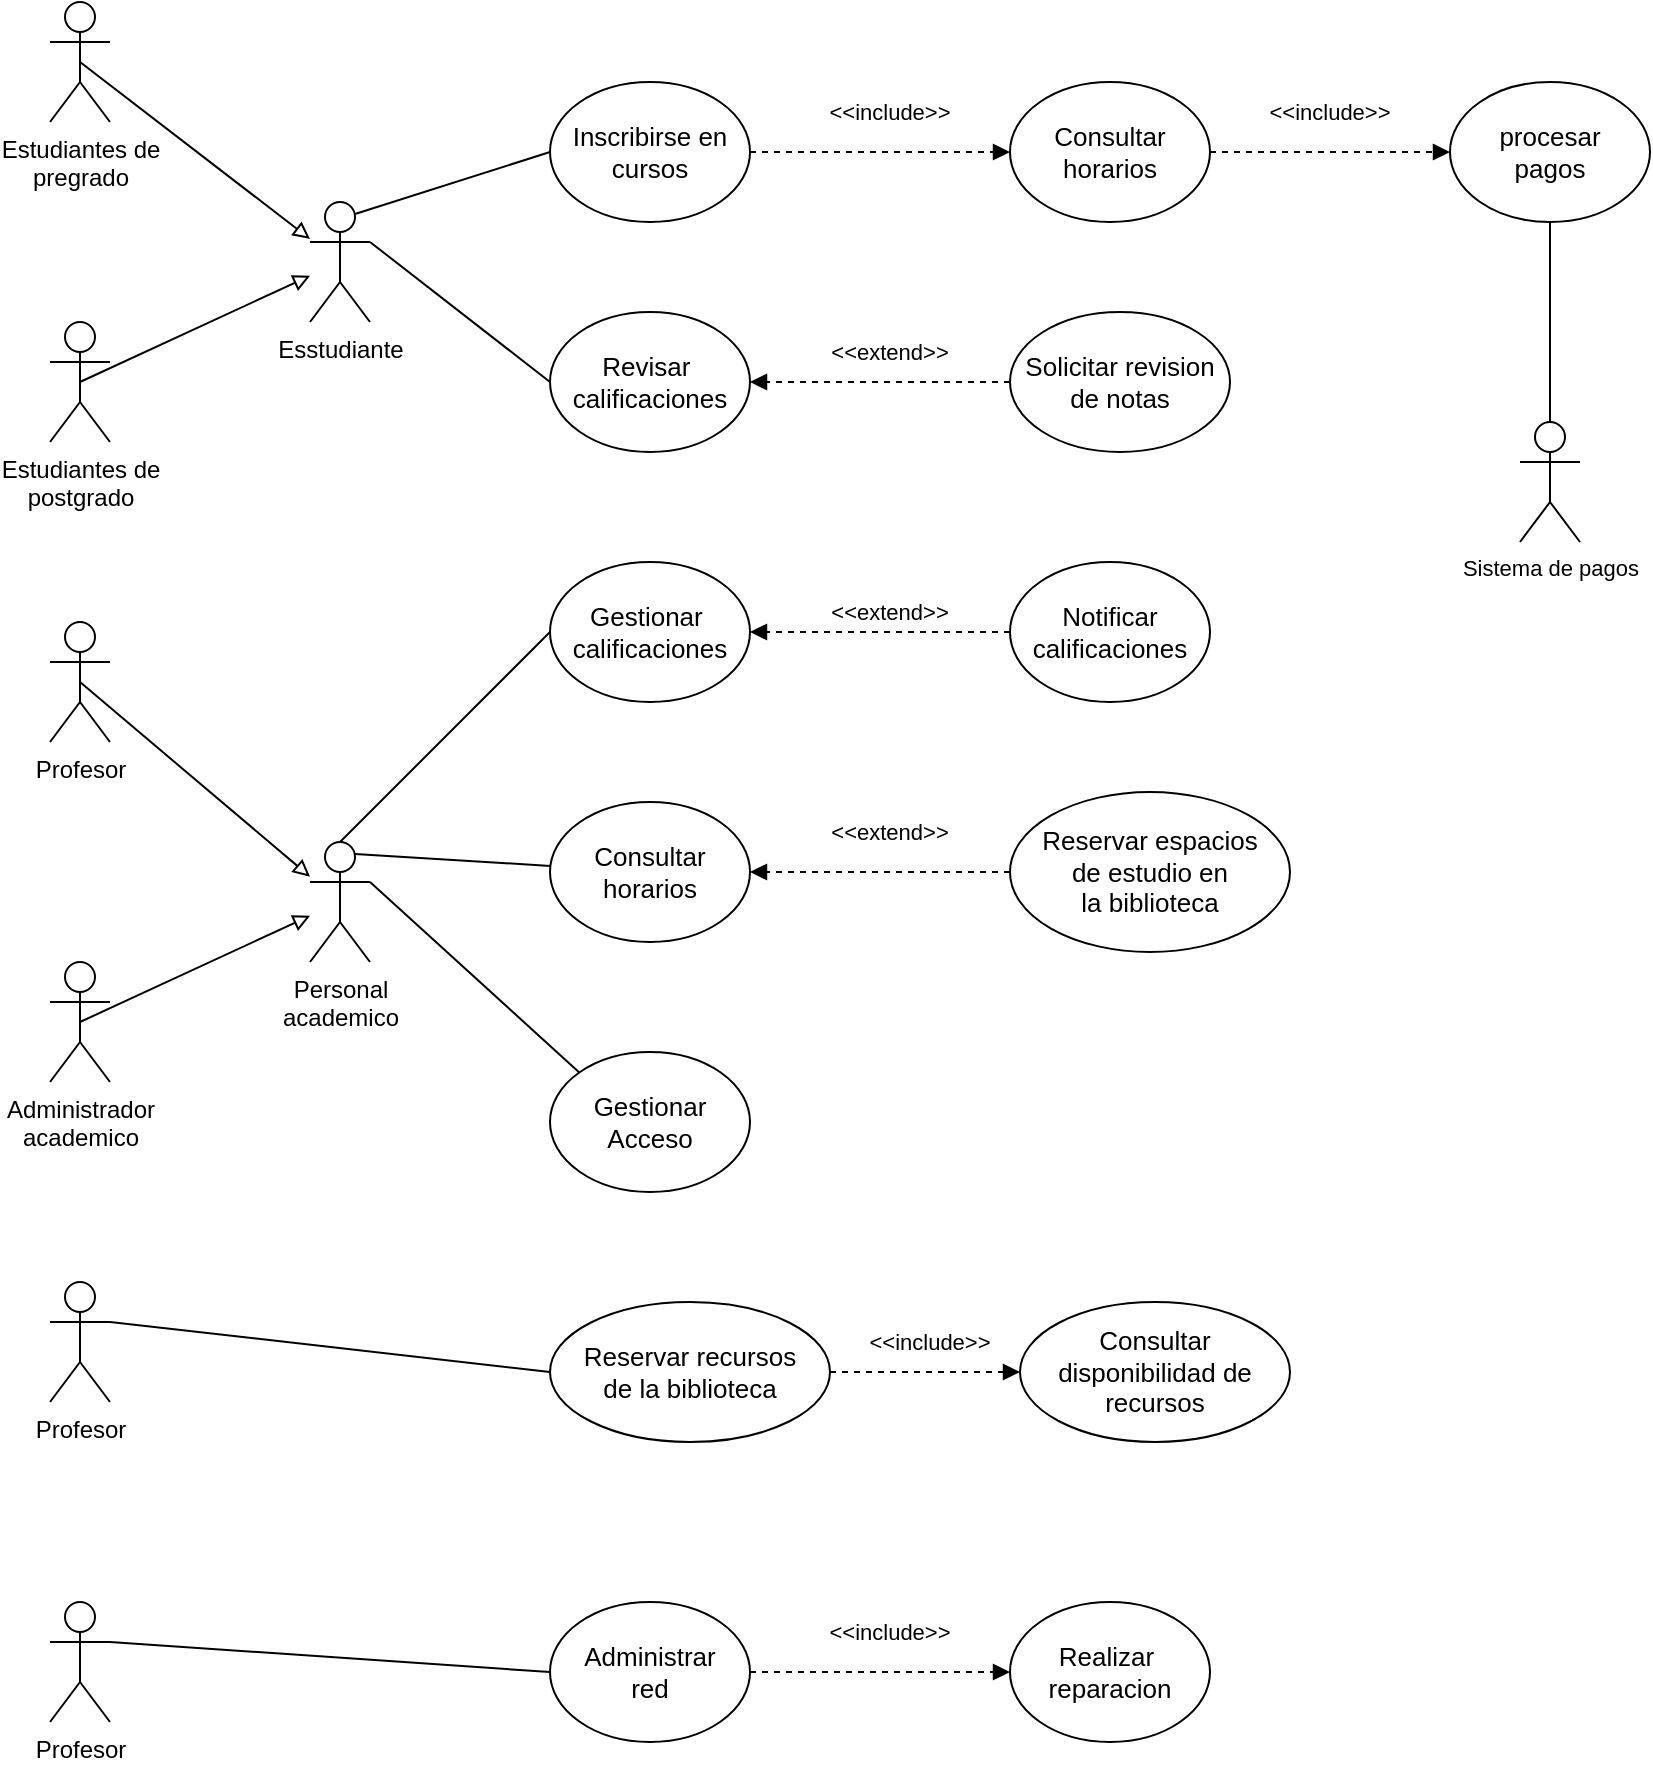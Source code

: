 <mxfile version="24.3.1" type="device" pages="4">
  <diagram name="Página-1" id="QrLzucSEayrVr3oGLvwX">
    <mxGraphModel dx="794" dy="454" grid="1" gridSize="10" guides="1" tooltips="1" connect="1" arrows="1" fold="1" page="1" pageScale="1" pageWidth="1920" pageHeight="1200" math="0" shadow="0">
      <root>
        <mxCell id="0" />
        <mxCell id="1" parent="0" />
        <mxCell id="v9rKTqqRx91zz462ox4N-6" value="" style="rounded=0;orthogonalLoop=1;jettySize=auto;html=1;endArrow=block;endFill=0;exitX=0.5;exitY=0.5;exitDx=0;exitDy=0;exitPerimeter=0;" parent="1" source="v9rKTqqRx91zz462ox4N-1" target="v9rKTqqRx91zz462ox4N-5" edge="1">
          <mxGeometry relative="1" as="geometry" />
        </mxCell>
        <mxCell id="v9rKTqqRx91zz462ox4N-1" value="Estudiantes de&lt;br&gt;pregrado" style="shape=umlActor;verticalLabelPosition=bottom;verticalAlign=top;html=1;outlineConnect=0;" parent="1" vertex="1">
          <mxGeometry x="90" y="40" width="30" height="60" as="geometry" />
        </mxCell>
        <mxCell id="v9rKTqqRx91zz462ox4N-27" style="edgeStyle=none;rounded=0;orthogonalLoop=1;jettySize=auto;html=1;exitX=0.75;exitY=0.1;exitDx=0;exitDy=0;exitPerimeter=0;entryX=0;entryY=0.5;entryDx=0;entryDy=0;strokeColor=default;align=center;verticalAlign=middle;fontFamily=Helvetica;fontSize=11;fontColor=default;labelBackgroundColor=default;endArrow=none;endFill=0;" parent="1" source="v9rKTqqRx91zz462ox4N-5" target="v9rKTqqRx91zz462ox4N-20" edge="1">
          <mxGeometry relative="1" as="geometry" />
        </mxCell>
        <mxCell id="v9rKTqqRx91zz462ox4N-28" style="edgeStyle=none;rounded=0;orthogonalLoop=1;jettySize=auto;html=1;exitX=1;exitY=0.333;exitDx=0;exitDy=0;exitPerimeter=0;entryX=0;entryY=0.5;entryDx=0;entryDy=0;strokeColor=default;align=center;verticalAlign=middle;fontFamily=Helvetica;fontSize=11;fontColor=default;labelBackgroundColor=default;endArrow=none;endFill=0;" parent="1" source="v9rKTqqRx91zz462ox4N-5" target="v9rKTqqRx91zz462ox4N-23" edge="1">
          <mxGeometry relative="1" as="geometry" />
        </mxCell>
        <mxCell id="v9rKTqqRx91zz462ox4N-5" value="Esstudiante" style="shape=umlActor;verticalLabelPosition=bottom;verticalAlign=top;html=1;outlineConnect=0;" parent="1" vertex="1">
          <mxGeometry x="220" y="140" width="30" height="60" as="geometry" />
        </mxCell>
        <mxCell id="v9rKTqqRx91zz462ox4N-10" style="edgeStyle=none;rounded=0;orthogonalLoop=1;jettySize=auto;html=1;strokeColor=default;align=center;verticalAlign=middle;fontFamily=Helvetica;fontSize=11;fontColor=default;labelBackgroundColor=default;endArrow=block;endFill=0;exitX=0.5;exitY=0.5;exitDx=0;exitDy=0;exitPerimeter=0;" parent="1" source="v9rKTqqRx91zz462ox4N-8" target="v9rKTqqRx91zz462ox4N-5" edge="1">
          <mxGeometry relative="1" as="geometry" />
        </mxCell>
        <mxCell id="v9rKTqqRx91zz462ox4N-8" value="Estudiantes de&lt;br&gt;postgrado" style="shape=umlActor;verticalLabelPosition=bottom;verticalAlign=top;html=1;outlineConnect=0;" parent="1" vertex="1">
          <mxGeometry x="90" y="200" width="30" height="60" as="geometry" />
        </mxCell>
        <mxCell id="v9rKTqqRx91zz462ox4N-15" style="edgeStyle=none;rounded=0;orthogonalLoop=1;jettySize=auto;html=1;exitX=0.5;exitY=0.5;exitDx=0;exitDy=0;exitPerimeter=0;strokeColor=default;align=center;verticalAlign=middle;fontFamily=Helvetica;fontSize=11;fontColor=default;labelBackgroundColor=default;endArrow=block;endFill=0;" parent="1" source="v9rKTqqRx91zz462ox4N-12" target="v9rKTqqRx91zz462ox4N-14" edge="1">
          <mxGeometry relative="1" as="geometry" />
        </mxCell>
        <mxCell id="v9rKTqqRx91zz462ox4N-12" value="Profesor" style="shape=umlActor;verticalLabelPosition=bottom;verticalAlign=top;html=1;outlineConnect=0;" parent="1" vertex="1">
          <mxGeometry x="90" y="350" width="30" height="60" as="geometry" />
        </mxCell>
        <mxCell id="v9rKTqqRx91zz462ox4N-16" style="edgeStyle=none;rounded=0;orthogonalLoop=1;jettySize=auto;html=1;exitX=0.5;exitY=0.5;exitDx=0;exitDy=0;exitPerimeter=0;strokeColor=default;align=center;verticalAlign=middle;fontFamily=Helvetica;fontSize=11;fontColor=default;labelBackgroundColor=default;endArrow=block;endFill=0;" parent="1" source="v9rKTqqRx91zz462ox4N-13" target="v9rKTqqRx91zz462ox4N-14" edge="1">
          <mxGeometry relative="1" as="geometry" />
        </mxCell>
        <mxCell id="v9rKTqqRx91zz462ox4N-13" value="Administrador&lt;div&gt;academico&lt;/div&gt;" style="shape=umlActor;verticalLabelPosition=bottom;verticalAlign=top;html=1;outlineConnect=0;" parent="1" vertex="1">
          <mxGeometry x="90" y="520" width="30" height="60" as="geometry" />
        </mxCell>
        <mxCell id="3ikKp4cBxxbYY34oaQvM-1" style="rounded=0;orthogonalLoop=1;jettySize=auto;html=1;exitX=0.5;exitY=0;exitDx=0;exitDy=0;exitPerimeter=0;entryX=0;entryY=0.5;entryDx=0;entryDy=0;endArrow=none;endFill=0;" edge="1" parent="1" source="v9rKTqqRx91zz462ox4N-14" target="v9rKTqqRx91zz462ox4N-24">
          <mxGeometry relative="1" as="geometry" />
        </mxCell>
        <mxCell id="3ikKp4cBxxbYY34oaQvM-3" style="edgeStyle=none;rounded=0;orthogonalLoop=1;jettySize=auto;html=1;exitX=0.75;exitY=0.1;exitDx=0;exitDy=0;exitPerimeter=0;strokeColor=default;align=center;verticalAlign=middle;fontFamily=Helvetica;fontSize=11;fontColor=default;labelBackgroundColor=default;endArrow=none;endFill=0;" edge="1" parent="1" source="v9rKTqqRx91zz462ox4N-14" target="v9rKTqqRx91zz462ox4N-21">
          <mxGeometry relative="1" as="geometry" />
        </mxCell>
        <mxCell id="3ikKp4cBxxbYY34oaQvM-4" style="edgeStyle=none;rounded=0;orthogonalLoop=1;jettySize=auto;html=1;exitX=1;exitY=0.333;exitDx=0;exitDy=0;exitPerimeter=0;entryX=0;entryY=0;entryDx=0;entryDy=0;strokeColor=default;align=center;verticalAlign=middle;fontFamily=Helvetica;fontSize=11;fontColor=default;labelBackgroundColor=default;endArrow=none;endFill=0;" edge="1" parent="1" source="v9rKTqqRx91zz462ox4N-14" target="v9rKTqqRx91zz462ox4N-22">
          <mxGeometry relative="1" as="geometry" />
        </mxCell>
        <mxCell id="v9rKTqqRx91zz462ox4N-14" value="Personal&lt;div&gt;academico&lt;/div&gt;" style="shape=umlActor;verticalLabelPosition=bottom;verticalAlign=top;html=1;outlineConnect=0;" parent="1" vertex="1">
          <mxGeometry x="220" y="460" width="30" height="60" as="geometry" />
        </mxCell>
        <mxCell id="3ikKp4cBxxbYY34oaQvM-5" style="edgeStyle=none;rounded=0;orthogonalLoop=1;jettySize=auto;html=1;exitX=1;exitY=0.333;exitDx=0;exitDy=0;exitPerimeter=0;entryX=0;entryY=0.5;entryDx=0;entryDy=0;strokeColor=default;align=center;verticalAlign=middle;fontFamily=Helvetica;fontSize=11;fontColor=default;labelBackgroundColor=default;endArrow=none;endFill=0;" edge="1" parent="1" source="v9rKTqqRx91zz462ox4N-18" target="v9rKTqqRx91zz462ox4N-25">
          <mxGeometry relative="1" as="geometry" />
        </mxCell>
        <mxCell id="v9rKTqqRx91zz462ox4N-18" value="Profesor" style="shape=umlActor;verticalLabelPosition=bottom;verticalAlign=top;html=1;outlineConnect=0;" parent="1" vertex="1">
          <mxGeometry x="90" y="680" width="30" height="60" as="geometry" />
        </mxCell>
        <mxCell id="3ikKp4cBxxbYY34oaQvM-6" style="edgeStyle=none;rounded=0;orthogonalLoop=1;jettySize=auto;html=1;exitX=1;exitY=0.333;exitDx=0;exitDy=0;exitPerimeter=0;entryX=0;entryY=0.5;entryDx=0;entryDy=0;strokeColor=default;align=center;verticalAlign=middle;fontFamily=Helvetica;fontSize=11;fontColor=default;labelBackgroundColor=default;endArrow=none;endFill=0;" edge="1" parent="1" source="v9rKTqqRx91zz462ox4N-19" target="v9rKTqqRx91zz462ox4N-26">
          <mxGeometry relative="1" as="geometry" />
        </mxCell>
        <mxCell id="v9rKTqqRx91zz462ox4N-19" value="Profesor" style="shape=umlActor;verticalLabelPosition=bottom;verticalAlign=top;html=1;outlineConnect=0;" parent="1" vertex="1">
          <mxGeometry x="90" y="840" width="30" height="60" as="geometry" />
        </mxCell>
        <mxCell id="3ikKp4cBxxbYY34oaQvM-12" style="edgeStyle=none;rounded=0;orthogonalLoop=1;jettySize=auto;html=1;exitX=1;exitY=0.5;exitDx=0;exitDy=0;strokeColor=default;align=center;verticalAlign=middle;fontFamily=Helvetica;fontSize=11;fontColor=default;labelBackgroundColor=default;endArrow=block;endFill=1;dashed=1;" edge="1" parent="1" source="v9rKTqqRx91zz462ox4N-20" target="3ikKp4cBxxbYY34oaQvM-8">
          <mxGeometry relative="1" as="geometry" />
        </mxCell>
        <mxCell id="v9rKTqqRx91zz462ox4N-20" value="&lt;font style=&quot;font-size: 13px;&quot;&gt;Inscribirse en&lt;/font&gt;&lt;div style=&quot;font-size: 13px;&quot;&gt;&lt;font style=&quot;font-size: 13px;&quot;&gt;cursos&lt;/font&gt;&lt;/div&gt;" style="ellipse;whiteSpace=wrap;html=1;fontFamily=Helvetica;fontSize=11;fontColor=default;labelBackgroundColor=default;" parent="1" vertex="1">
          <mxGeometry x="340" y="80" width="100" height="70" as="geometry" />
        </mxCell>
        <mxCell id="v9rKTqqRx91zz462ox4N-21" value="&lt;span style=&quot;font-size: 13px;&quot;&gt;Consultar&lt;/span&gt;&lt;div&gt;&lt;span style=&quot;font-size: 13px;&quot;&gt;horarios&lt;/span&gt;&lt;/div&gt;" style="ellipse;whiteSpace=wrap;html=1;fontFamily=Helvetica;fontSize=11;fontColor=default;labelBackgroundColor=default;" parent="1" vertex="1">
          <mxGeometry x="340" y="440" width="100" height="70" as="geometry" />
        </mxCell>
        <mxCell id="v9rKTqqRx91zz462ox4N-22" value="&lt;span style=&quot;font-size: 13px;&quot;&gt;Gestionar&lt;/span&gt;&lt;div&gt;&lt;span style=&quot;font-size: 13px;&quot;&gt;Acceso&lt;/span&gt;&lt;/div&gt;" style="ellipse;whiteSpace=wrap;html=1;fontFamily=Helvetica;fontSize=11;fontColor=default;labelBackgroundColor=default;" parent="1" vertex="1">
          <mxGeometry x="340" y="565" width="100" height="70" as="geometry" />
        </mxCell>
        <mxCell id="v9rKTqqRx91zz462ox4N-23" value="&lt;span style=&quot;font-size: 13px;&quot;&gt;Revisar&amp;nbsp;&lt;/span&gt;&lt;div&gt;&lt;span style=&quot;font-size: 13px;&quot;&gt;calificaciones&lt;/span&gt;&lt;/div&gt;" style="ellipse;whiteSpace=wrap;html=1;fontFamily=Helvetica;fontSize=11;fontColor=default;labelBackgroundColor=default;" parent="1" vertex="1">
          <mxGeometry x="340" y="195" width="100" height="70" as="geometry" />
        </mxCell>
        <mxCell id="v9rKTqqRx91zz462ox4N-24" value="&lt;span style=&quot;font-size: 13px;&quot;&gt;Gestionar&amp;nbsp;&lt;/span&gt;&lt;div&gt;&lt;span style=&quot;font-size: 13px;&quot;&gt;calificaciones&lt;/span&gt;&lt;/div&gt;" style="ellipse;whiteSpace=wrap;html=1;fontFamily=Helvetica;fontSize=11;fontColor=default;labelBackgroundColor=default;" parent="1" vertex="1">
          <mxGeometry x="340" y="320" width="100" height="70" as="geometry" />
        </mxCell>
        <mxCell id="3ikKp4cBxxbYY34oaQvM-18" style="edgeStyle=none;rounded=0;orthogonalLoop=1;jettySize=auto;html=1;exitX=1;exitY=0.5;exitDx=0;exitDy=0;dashed=1;strokeColor=default;align=center;verticalAlign=middle;fontFamily=Helvetica;fontSize=11;fontColor=default;labelBackgroundColor=default;endArrow=block;endFill=1;" edge="1" parent="1" source="v9rKTqqRx91zz462ox4N-25" target="3ikKp4cBxxbYY34oaQvM-17">
          <mxGeometry relative="1" as="geometry" />
        </mxCell>
        <mxCell id="v9rKTqqRx91zz462ox4N-25" value="&lt;span style=&quot;font-size: 13px;&quot;&gt;Reservar recursos&lt;/span&gt;&lt;div&gt;&lt;span style=&quot;font-size: 13px;&quot;&gt;de la biblioteca&lt;/span&gt;&lt;/div&gt;" style="ellipse;whiteSpace=wrap;html=1;fontFamily=Helvetica;fontSize=11;fontColor=default;labelBackgroundColor=default;" parent="1" vertex="1">
          <mxGeometry x="340" y="690" width="140" height="70" as="geometry" />
        </mxCell>
        <mxCell id="3ikKp4cBxxbYY34oaQvM-19" style="edgeStyle=none;rounded=0;orthogonalLoop=1;jettySize=auto;html=1;exitX=1;exitY=0.5;exitDx=0;exitDy=0;entryX=0;entryY=0.5;entryDx=0;entryDy=0;dashed=1;strokeColor=default;align=center;verticalAlign=middle;fontFamily=Helvetica;fontSize=11;fontColor=default;labelBackgroundColor=default;endArrow=block;endFill=1;" edge="1" parent="1" source="v9rKTqqRx91zz462ox4N-26" target="3ikKp4cBxxbYY34oaQvM-16">
          <mxGeometry relative="1" as="geometry" />
        </mxCell>
        <mxCell id="v9rKTqqRx91zz462ox4N-26" value="&lt;span style=&quot;font-size: 13px;&quot;&gt;Administrar&lt;/span&gt;&lt;div&gt;&lt;span style=&quot;font-size: 13px;&quot;&gt;red&lt;/span&gt;&lt;/div&gt;" style="ellipse;whiteSpace=wrap;html=1;fontFamily=Helvetica;fontSize=11;fontColor=default;labelBackgroundColor=default;" parent="1" vertex="1">
          <mxGeometry x="340" y="840" width="100" height="70" as="geometry" />
        </mxCell>
        <mxCell id="3ikKp4cBxxbYY34oaQvM-27" style="edgeStyle=none;rounded=0;orthogonalLoop=1;jettySize=auto;html=1;exitX=0;exitY=0.5;exitDx=0;exitDy=0;entryX=1;entryY=0.5;entryDx=0;entryDy=0;dashed=1;strokeColor=default;align=center;verticalAlign=middle;fontFamily=Helvetica;fontSize=11;fontColor=default;labelBackgroundColor=default;endArrow=block;endFill=1;" edge="1" parent="1" source="3ikKp4cBxxbYY34oaQvM-7" target="v9rKTqqRx91zz462ox4N-21">
          <mxGeometry relative="1" as="geometry" />
        </mxCell>
        <mxCell id="3ikKp4cBxxbYY34oaQvM-7" value="&lt;span style=&quot;font-size: 13px;&quot;&gt;Reservar espacios&lt;/span&gt;&lt;div&gt;&lt;span style=&quot;font-size: 13px;&quot;&gt;de estudio en&lt;/span&gt;&lt;/div&gt;&lt;div&gt;&lt;span style=&quot;font-size: 13px;&quot;&gt;la biblioteca&lt;/span&gt;&lt;/div&gt;" style="ellipse;whiteSpace=wrap;html=1;fontFamily=Helvetica;fontSize=11;fontColor=default;labelBackgroundColor=default;" vertex="1" parent="1">
          <mxGeometry x="570" y="435" width="140" height="80" as="geometry" />
        </mxCell>
        <mxCell id="3ikKp4cBxxbYY34oaQvM-21" value="" style="edgeStyle=none;rounded=0;orthogonalLoop=1;jettySize=auto;html=1;dashed=1;strokeColor=default;align=center;verticalAlign=middle;fontFamily=Helvetica;fontSize=11;fontColor=default;labelBackgroundColor=default;endArrow=block;endFill=1;" edge="1" parent="1" source="3ikKp4cBxxbYY34oaQvM-8" target="3ikKp4cBxxbYY34oaQvM-20">
          <mxGeometry relative="1" as="geometry" />
        </mxCell>
        <mxCell id="3ikKp4cBxxbYY34oaQvM-8" value="&lt;span style=&quot;font-size: 13px;&quot;&gt;Consultar&lt;/span&gt;&lt;div&gt;&lt;span style=&quot;font-size: 13px;&quot;&gt;horarios&lt;/span&gt;&lt;/div&gt;" style="ellipse;whiteSpace=wrap;html=1;fontFamily=Helvetica;fontSize=11;fontColor=default;labelBackgroundColor=default;" vertex="1" parent="1">
          <mxGeometry x="570" y="80" width="100" height="70" as="geometry" />
        </mxCell>
        <mxCell id="3ikKp4cBxxbYY34oaQvM-28" style="edgeStyle=none;rounded=0;orthogonalLoop=1;jettySize=auto;html=1;exitX=0;exitY=0.5;exitDx=0;exitDy=0;entryX=1;entryY=0.5;entryDx=0;entryDy=0;dashed=1;strokeColor=default;align=center;verticalAlign=middle;fontFamily=Helvetica;fontSize=11;fontColor=default;labelBackgroundColor=default;endArrow=block;endFill=1;" edge="1" parent="1" source="3ikKp4cBxxbYY34oaQvM-9" target="v9rKTqqRx91zz462ox4N-23">
          <mxGeometry relative="1" as="geometry" />
        </mxCell>
        <mxCell id="3ikKp4cBxxbYY34oaQvM-9" value="&lt;span style=&quot;font-size: 13px;&quot;&gt;Solicitar revision&lt;/span&gt;&lt;div&gt;&lt;span style=&quot;font-size: 13px;&quot;&gt;de notas&lt;/span&gt;&lt;/div&gt;" style="ellipse;whiteSpace=wrap;html=1;fontFamily=Helvetica;fontSize=11;fontColor=default;labelBackgroundColor=default;" vertex="1" parent="1">
          <mxGeometry x="570" y="195" width="110" height="70" as="geometry" />
        </mxCell>
        <mxCell id="3ikKp4cBxxbYY34oaQvM-26" style="edgeStyle=none;rounded=0;orthogonalLoop=1;jettySize=auto;html=1;exitX=0;exitY=0.5;exitDx=0;exitDy=0;entryX=1;entryY=0.5;entryDx=0;entryDy=0;dashed=1;strokeColor=default;align=center;verticalAlign=middle;fontFamily=Helvetica;fontSize=11;fontColor=default;labelBackgroundColor=default;endArrow=block;endFill=1;" edge="1" parent="1" source="3ikKp4cBxxbYY34oaQvM-10" target="v9rKTqqRx91zz462ox4N-24">
          <mxGeometry relative="1" as="geometry" />
        </mxCell>
        <mxCell id="3ikKp4cBxxbYY34oaQvM-10" value="&lt;span style=&quot;font-size: 13px;&quot;&gt;Notificar&lt;/span&gt;&lt;div&gt;&lt;span style=&quot;font-size: 13px;&quot;&gt;calificaciones&lt;/span&gt;&lt;/div&gt;" style="ellipse;whiteSpace=wrap;html=1;fontFamily=Helvetica;fontSize=11;fontColor=default;labelBackgroundColor=default;" vertex="1" parent="1">
          <mxGeometry x="570" y="320" width="100" height="70" as="geometry" />
        </mxCell>
        <mxCell id="3ikKp4cBxxbYY34oaQvM-16" value="&lt;span style=&quot;font-size: 13px;&quot;&gt;Realizar&amp;nbsp;&lt;/span&gt;&lt;div&gt;&lt;span style=&quot;font-size: 13px;&quot;&gt;reparacion&lt;/span&gt;&lt;/div&gt;" style="ellipse;whiteSpace=wrap;html=1;fontFamily=Helvetica;fontSize=11;fontColor=default;labelBackgroundColor=default;" vertex="1" parent="1">
          <mxGeometry x="570" y="840" width="100" height="70" as="geometry" />
        </mxCell>
        <mxCell id="3ikKp4cBxxbYY34oaQvM-17" value="&lt;span style=&quot;font-size: 13px;&quot;&gt;Consultar&lt;/span&gt;&lt;div&gt;&lt;span style=&quot;font-size: 13px;&quot;&gt;disponibilidad de&lt;/span&gt;&lt;/div&gt;&lt;div&gt;&lt;span style=&quot;font-size: 13px;&quot;&gt;recursos&lt;/span&gt;&lt;/div&gt;" style="ellipse;whiteSpace=wrap;html=1;fontFamily=Helvetica;fontSize=11;fontColor=default;labelBackgroundColor=default;" vertex="1" parent="1">
          <mxGeometry x="575" y="690" width="135" height="70" as="geometry" />
        </mxCell>
        <mxCell id="3ikKp4cBxxbYY34oaQvM-20" value="&lt;span style=&quot;font-size: 13px;&quot;&gt;procesar&lt;/span&gt;&lt;div&gt;&lt;span style=&quot;font-size: 13px;&quot;&gt;pagos&lt;/span&gt;&lt;/div&gt;" style="ellipse;whiteSpace=wrap;html=1;fontFamily=Helvetica;fontSize=11;fontColor=default;labelBackgroundColor=default;" vertex="1" parent="1">
          <mxGeometry x="790" y="80" width="100" height="70" as="geometry" />
        </mxCell>
        <mxCell id="3ikKp4cBxxbYY34oaQvM-22" value="Sistema de pagos" style="shape=umlActor;verticalLabelPosition=bottom;verticalAlign=top;html=1;outlineConnect=0;fontFamily=Helvetica;fontSize=11;fontColor=default;labelBackgroundColor=default;" vertex="1" parent="1">
          <mxGeometry x="825" y="250" width="30" height="60" as="geometry" />
        </mxCell>
        <mxCell id="3ikKp4cBxxbYY34oaQvM-23" style="edgeStyle=none;rounded=0;orthogonalLoop=1;jettySize=auto;html=1;exitX=0.5;exitY=1;exitDx=0;exitDy=0;entryX=0.5;entryY=0;entryDx=0;entryDy=0;entryPerimeter=0;strokeColor=default;align=center;verticalAlign=middle;fontFamily=Helvetica;fontSize=11;fontColor=default;labelBackgroundColor=default;endArrow=none;endFill=0;" edge="1" parent="1" source="3ikKp4cBxxbYY34oaQvM-20" target="3ikKp4cBxxbYY34oaQvM-22">
          <mxGeometry relative="1" as="geometry" />
        </mxCell>
        <mxCell id="3ikKp4cBxxbYY34oaQvM-29" value="&amp;lt;&amp;lt;include&amp;gt;&amp;gt;" style="text;html=1;align=center;verticalAlign=middle;whiteSpace=wrap;rounded=0;fontFamily=Helvetica;fontSize=11;fontColor=default;labelBackgroundColor=default;" vertex="1" parent="1">
          <mxGeometry x="480" y="80" width="60" height="30" as="geometry" />
        </mxCell>
        <mxCell id="3ikKp4cBxxbYY34oaQvM-30" value="&amp;lt;&amp;lt;include&amp;gt;&amp;gt;" style="text;html=1;align=center;verticalAlign=middle;whiteSpace=wrap;rounded=0;fontFamily=Helvetica;fontSize=11;fontColor=default;labelBackgroundColor=default;" vertex="1" parent="1">
          <mxGeometry x="700" y="80" width="60" height="30" as="geometry" />
        </mxCell>
        <mxCell id="3ikKp4cBxxbYY34oaQvM-31" value="&amp;lt;&amp;lt;include&amp;gt;&amp;gt;" style="text;html=1;align=center;verticalAlign=middle;whiteSpace=wrap;rounded=0;fontFamily=Helvetica;fontSize=11;fontColor=default;labelBackgroundColor=default;" vertex="1" parent="1">
          <mxGeometry x="500" y="695" width="60" height="30" as="geometry" />
        </mxCell>
        <mxCell id="3ikKp4cBxxbYY34oaQvM-32" value="&amp;lt;&amp;lt;include&amp;gt;&amp;gt;" style="text;html=1;align=center;verticalAlign=middle;whiteSpace=wrap;rounded=0;fontFamily=Helvetica;fontSize=11;fontColor=default;labelBackgroundColor=default;" vertex="1" parent="1">
          <mxGeometry x="480" y="840" width="60" height="30" as="geometry" />
        </mxCell>
        <mxCell id="3ikKp4cBxxbYY34oaQvM-33" value="&amp;lt;&amp;lt;extend&amp;gt;&amp;gt;" style="text;html=1;align=center;verticalAlign=middle;whiteSpace=wrap;rounded=0;fontFamily=Helvetica;fontSize=11;fontColor=default;labelBackgroundColor=default;" vertex="1" parent="1">
          <mxGeometry x="480" y="200" width="60" height="30" as="geometry" />
        </mxCell>
        <mxCell id="3ikKp4cBxxbYY34oaQvM-36" value="&amp;lt;&amp;lt;extend&amp;gt;&amp;gt;" style="text;html=1;align=center;verticalAlign=middle;whiteSpace=wrap;rounded=0;fontFamily=Helvetica;fontSize=11;fontColor=default;labelBackgroundColor=default;" vertex="1" parent="1">
          <mxGeometry x="480" y="330" width="60" height="30" as="geometry" />
        </mxCell>
        <mxCell id="3ikKp4cBxxbYY34oaQvM-37" value="&amp;lt;&amp;lt;extend&amp;gt;&amp;gt;" style="text;html=1;align=center;verticalAlign=middle;whiteSpace=wrap;rounded=0;fontFamily=Helvetica;fontSize=11;fontColor=default;labelBackgroundColor=default;" vertex="1" parent="1">
          <mxGeometry x="480" y="440" width="60" height="30" as="geometry" />
        </mxCell>
      </root>
    </mxGraphModel>
  </diagram>
  <diagram id="AC36tecefOBxDxrHeHVu" name="Página-2">
    <mxGraphModel dx="1134" dy="649" grid="1" gridSize="10" guides="1" tooltips="1" connect="1" arrows="1" fold="1" page="1" pageScale="1" pageWidth="1920" pageHeight="1200" math="0" shadow="0">
      <root>
        <mxCell id="0" />
        <mxCell id="1" parent="0" />
        <mxCell id="Kti5d3Pbl-DMLfGp57O0-39" style="edgeStyle=none;rounded=0;orthogonalLoop=1;jettySize=auto;html=1;exitX=1;exitY=0.333;exitDx=0;exitDy=0;exitPerimeter=0;entryX=0;entryY=0.5;entryDx=0;entryDy=0;strokeColor=default;align=center;verticalAlign=middle;fontFamily=Helvetica;fontSize=11;fontColor=default;labelBackgroundColor=default;endArrow=none;endFill=0;" edge="1" parent="1" source="Kti5d3Pbl-DMLfGp57O0-25" target="Kti5d3Pbl-DMLfGp57O0-32">
          <mxGeometry relative="1" as="geometry" />
        </mxCell>
        <mxCell id="Kti5d3Pbl-DMLfGp57O0-44" style="edgeStyle=none;rounded=0;orthogonalLoop=1;jettySize=auto;html=1;exitX=0.5;exitY=0.5;exitDx=0;exitDy=0;exitPerimeter=0;entryX=0;entryY=0.5;entryDx=0;entryDy=0;strokeColor=default;align=center;verticalAlign=middle;fontFamily=Helvetica;fontSize=11;fontColor=default;labelBackgroundColor=default;endArrow=none;endFill=0;" edge="1" parent="1" source="Kti5d3Pbl-DMLfGp57O0-25" target="Kti5d3Pbl-DMLfGp57O0-36">
          <mxGeometry relative="1" as="geometry" />
        </mxCell>
        <mxCell id="Kti5d3Pbl-DMLfGp57O0-46" style="edgeStyle=none;rounded=0;orthogonalLoop=1;jettySize=auto;html=1;exitX=1;exitY=0.333;exitDx=0;exitDy=0;exitPerimeter=0;entryX=0;entryY=0.5;entryDx=0;entryDy=0;strokeColor=default;align=center;verticalAlign=middle;fontFamily=Helvetica;fontSize=11;fontColor=default;labelBackgroundColor=default;endArrow=none;endFill=0;" edge="1" parent="1" source="Kti5d3Pbl-DMLfGp57O0-25" target="Kti5d3Pbl-DMLfGp57O0-34">
          <mxGeometry relative="1" as="geometry" />
        </mxCell>
        <mxCell id="Kti5d3Pbl-DMLfGp57O0-25" value="Cliente" style="shape=umlActor;verticalLabelPosition=bottom;verticalAlign=top;html=1;outlineConnect=0;fontFamily=Helvetica;fontSize=11;fontColor=default;labelBackgroundColor=default;" vertex="1" parent="1">
          <mxGeometry x="120" y="120" width="30" height="60" as="geometry" />
        </mxCell>
        <mxCell id="Kti5d3Pbl-DMLfGp57O0-40" style="edgeStyle=none;rounded=0;orthogonalLoop=1;jettySize=auto;html=1;exitX=0.5;exitY=0.5;exitDx=0;exitDy=0;exitPerimeter=0;entryX=0;entryY=0.5;entryDx=0;entryDy=0;strokeColor=default;align=center;verticalAlign=middle;fontFamily=Helvetica;fontSize=11;fontColor=default;labelBackgroundColor=default;endArrow=none;endFill=0;" edge="1" parent="1" source="Kti5d3Pbl-DMLfGp57O0-26" target="Kti5d3Pbl-DMLfGp57O0-35">
          <mxGeometry relative="1" as="geometry" />
        </mxCell>
        <mxCell id="Kti5d3Pbl-DMLfGp57O0-45" style="edgeStyle=none;rounded=0;orthogonalLoop=1;jettySize=auto;html=1;exitX=1;exitY=0.333;exitDx=0;exitDy=0;exitPerimeter=0;entryX=0;entryY=0.5;entryDx=0;entryDy=0;strokeColor=default;align=center;verticalAlign=middle;fontFamily=Helvetica;fontSize=11;fontColor=default;labelBackgroundColor=default;endArrow=none;endFill=0;" edge="1" parent="1" source="Kti5d3Pbl-DMLfGp57O0-26" target="Kti5d3Pbl-DMLfGp57O0-36">
          <mxGeometry relative="1" as="geometry" />
        </mxCell>
        <mxCell id="Kti5d3Pbl-DMLfGp57O0-47" style="edgeStyle=none;rounded=0;orthogonalLoop=1;jettySize=auto;html=1;exitX=1;exitY=0.333;exitDx=0;exitDy=0;exitPerimeter=0;strokeColor=default;align=center;verticalAlign=middle;fontFamily=Helvetica;fontSize=11;fontColor=default;labelBackgroundColor=default;endArrow=none;endFill=0;" edge="1" parent="1" source="Kti5d3Pbl-DMLfGp57O0-26">
          <mxGeometry relative="1" as="geometry">
            <mxPoint x="300" y="160" as="targetPoint" />
          </mxGeometry>
        </mxCell>
        <mxCell id="Kti5d3Pbl-DMLfGp57O0-26" value="Departamento&lt;div&gt;comercial&lt;/div&gt;" style="shape=umlActor;verticalLabelPosition=bottom;verticalAlign=top;html=1;outlineConnect=0;fontFamily=Helvetica;fontSize=11;fontColor=default;labelBackgroundColor=default;" vertex="1" parent="1">
          <mxGeometry x="120" y="240" width="30" height="60" as="geometry" />
        </mxCell>
        <mxCell id="Kti5d3Pbl-DMLfGp57O0-42" style="edgeStyle=none;rounded=0;orthogonalLoop=1;jettySize=auto;html=1;exitX=0.5;exitY=0.5;exitDx=0;exitDy=0;exitPerimeter=0;entryX=0;entryY=0.5;entryDx=0;entryDy=0;strokeColor=default;align=center;verticalAlign=middle;fontFamily=Helvetica;fontSize=11;fontColor=default;labelBackgroundColor=default;endArrow=none;endFill=0;" edge="1" parent="1" source="Kti5d3Pbl-DMLfGp57O0-27" target="Kti5d3Pbl-DMLfGp57O0-38">
          <mxGeometry relative="1" as="geometry" />
        </mxCell>
        <mxCell id="Kti5d3Pbl-DMLfGp57O0-27" value="Sistema de&lt;div&gt;inventario&lt;/div&gt;" style="shape=umlActor;verticalLabelPosition=bottom;verticalAlign=top;html=1;outlineConnect=0;fontFamily=Helvetica;fontSize=11;fontColor=default;labelBackgroundColor=default;" vertex="1" parent="1">
          <mxGeometry x="120" y="360" width="30" height="60" as="geometry" />
        </mxCell>
        <mxCell id="Kti5d3Pbl-DMLfGp57O0-43" style="edgeStyle=none;rounded=0;orthogonalLoop=1;jettySize=auto;html=1;exitX=0.5;exitY=0.5;exitDx=0;exitDy=0;exitPerimeter=0;entryX=0;entryY=0.5;entryDx=0;entryDy=0;strokeColor=default;align=center;verticalAlign=middle;fontFamily=Helvetica;fontSize=11;fontColor=default;labelBackgroundColor=default;endArrow=none;endFill=0;" edge="1" parent="1" source="Kti5d3Pbl-DMLfGp57O0-29" target="Kti5d3Pbl-DMLfGp57O0-37">
          <mxGeometry relative="1" as="geometry" />
        </mxCell>
        <mxCell id="Kti5d3Pbl-DMLfGp57O0-48" style="edgeStyle=none;rounded=0;orthogonalLoop=1;jettySize=auto;html=1;exitX=1;exitY=0.333;exitDx=0;exitDy=0;exitPerimeter=0;entryX=0;entryY=0.5;entryDx=0;entryDy=0;strokeColor=default;align=center;verticalAlign=middle;fontFamily=Helvetica;fontSize=11;fontColor=default;labelBackgroundColor=default;endArrow=none;endFill=0;" edge="1" parent="1" source="Kti5d3Pbl-DMLfGp57O0-29" target="Kti5d3Pbl-DMLfGp57O0-33">
          <mxGeometry relative="1" as="geometry" />
        </mxCell>
        <mxCell id="Kti5d3Pbl-DMLfGp57O0-29" value="Sistema de&lt;div&gt;envios&lt;/div&gt;" style="shape=umlActor;verticalLabelPosition=bottom;verticalAlign=top;html=1;outlineConnect=0;fontFamily=Helvetica;fontSize=11;fontColor=default;labelBackgroundColor=default;" vertex="1" parent="1">
          <mxGeometry x="120" y="480" width="30" height="60" as="geometry" />
        </mxCell>
        <mxCell id="Kti5d3Pbl-DMLfGp57O0-32" value="&lt;font style=&quot;font-size: 14px;&quot;&gt;Realizar&lt;/font&gt;&lt;div style=&quot;font-size: 14px;&quot;&gt;&lt;font style=&quot;font-size: 14px;&quot;&gt;Pedido&lt;/font&gt;&lt;/div&gt;" style="ellipse;whiteSpace=wrap;html=1;fontFamily=Helvetica;fontSize=11;fontColor=default;labelBackgroundColor=default;" vertex="1" parent="1">
          <mxGeometry x="300" y="40" width="110" height="60" as="geometry" />
        </mxCell>
        <mxCell id="Kti5d3Pbl-DMLfGp57O0-33" value="&lt;span style=&quot;font-size: 14px;&quot;&gt;Preparar&lt;/span&gt;&lt;br&gt;&lt;div style=&quot;font-size: 14px;&quot;&gt;&lt;font style=&quot;font-size: 14px;&quot;&gt;Pedido&lt;/font&gt;&lt;/div&gt;" style="ellipse;whiteSpace=wrap;html=1;fontFamily=Helvetica;fontSize=11;fontColor=default;labelBackgroundColor=default;" vertex="1" parent="1">
          <mxGeometry x="290" y="500" width="110" height="60" as="geometry" />
        </mxCell>
        <mxCell id="Kti5d3Pbl-DMLfGp57O0-34" value="&lt;div style=&quot;font-size: 14px;&quot;&gt;&lt;font style=&quot;font-size: 14px;&quot;&gt;Devolver&lt;/font&gt;&lt;/div&gt;&lt;div style=&quot;font-size: 14px;&quot;&gt;&lt;font style=&quot;font-size: 14px;&quot;&gt;Pedido&lt;/font&gt;&lt;/div&gt;" style="ellipse;whiteSpace=wrap;html=1;fontFamily=Helvetica;fontSize=11;fontColor=default;labelBackgroundColor=default;" vertex="1" parent="1">
          <mxGeometry x="300" y="130" width="110" height="60" as="geometry" />
        </mxCell>
        <mxCell id="Kti5d3Pbl-DMLfGp57O0-35" value="&lt;font style=&quot;font-size: 14px;&quot;&gt;Recibir&lt;/font&gt;&lt;div style=&quot;font-size: 14px;&quot;&gt;&lt;font style=&quot;font-size: 14px;&quot;&gt;Pedido&lt;/font&gt;&lt;/div&gt;" style="ellipse;whiteSpace=wrap;html=1;fontFamily=Helvetica;fontSize=11;fontColor=default;labelBackgroundColor=default;" vertex="1" parent="1">
          <mxGeometry x="290" y="310" width="110" height="60" as="geometry" />
        </mxCell>
        <mxCell id="Kti5d3Pbl-DMLfGp57O0-36" value="&lt;span style=&quot;font-size: 14px;&quot;&gt;Cancelar&lt;/span&gt;&lt;div&gt;&lt;span style=&quot;font-size: 14px;&quot;&gt;pedido&lt;/span&gt;&lt;/div&gt;" style="ellipse;whiteSpace=wrap;html=1;fontFamily=Helvetica;fontSize=11;fontColor=default;labelBackgroundColor=default;" vertex="1" parent="1">
          <mxGeometry x="300" y="220" width="110" height="60" as="geometry" />
        </mxCell>
        <mxCell id="Kti5d3Pbl-DMLfGp57O0-37" value="&lt;span style=&quot;font-size: 14px;&quot;&gt;enviar&lt;/span&gt;&lt;br&gt;&lt;div style=&quot;font-size: 14px;&quot;&gt;&lt;font style=&quot;font-size: 14px;&quot;&gt;Pedido&lt;/font&gt;&lt;/div&gt;" style="ellipse;whiteSpace=wrap;html=1;fontFamily=Helvetica;fontSize=11;fontColor=default;labelBackgroundColor=default;" vertex="1" parent="1">
          <mxGeometry x="290" y="590" width="110" height="60" as="geometry" />
        </mxCell>
        <mxCell id="Kti5d3Pbl-DMLfGp57O0-38" value="&lt;font style=&quot;font-size: 14px;&quot;&gt;procesar&lt;/font&gt;&lt;div style=&quot;font-size: 14px;&quot;&gt;&lt;font style=&quot;font-size: 14px;&quot;&gt;Pedido&lt;/font&gt;&lt;/div&gt;" style="ellipse;whiteSpace=wrap;html=1;fontFamily=Helvetica;fontSize=11;fontColor=default;labelBackgroundColor=default;" vertex="1" parent="1">
          <mxGeometry x="290" y="410" width="110" height="60" as="geometry" />
        </mxCell>
      </root>
    </mxGraphModel>
  </diagram>
  <diagram id="5H_QPu-fLFYngMMxGTsi" name="Página-3">
    <mxGraphModel dx="794" dy="454" grid="1" gridSize="10" guides="1" tooltips="1" connect="1" arrows="1" fold="1" page="1" pageScale="1" pageWidth="1920" pageHeight="1200" math="0" shadow="0">
      <root>
        <mxCell id="0" />
        <mxCell id="1" parent="0" />
        <mxCell id="TNdMvlFbcPi7Jc26VEf0-13" style="edgeStyle=none;rounded=0;orthogonalLoop=1;jettySize=auto;html=1;exitX=1;exitY=0.333;exitDx=0;exitDy=0;exitPerimeter=0;entryX=0;entryY=0.5;entryDx=0;entryDy=0;strokeColor=default;align=center;verticalAlign=middle;fontFamily=Helvetica;fontSize=11;fontColor=default;labelBackgroundColor=default;endArrow=none;endFill=0;" edge="1" parent="1" source="TNdMvlFbcPi7Jc26VEf0-1" target="TNdMvlFbcPi7Jc26VEf0-8">
          <mxGeometry relative="1" as="geometry" />
        </mxCell>
        <mxCell id="TNdMvlFbcPi7Jc26VEf0-14" style="edgeStyle=none;rounded=0;orthogonalLoop=1;jettySize=auto;html=1;exitX=0.5;exitY=0.5;exitDx=0;exitDy=0;exitPerimeter=0;entryX=0;entryY=0.5;entryDx=0;entryDy=0;strokeColor=default;align=center;verticalAlign=middle;fontFamily=Helvetica;fontSize=11;fontColor=default;labelBackgroundColor=default;endArrow=none;endFill=0;" edge="1" parent="1" source="TNdMvlFbcPi7Jc26VEf0-1" target="TNdMvlFbcPi7Jc26VEf0-10">
          <mxGeometry relative="1" as="geometry" />
        </mxCell>
        <mxCell id="TNdMvlFbcPi7Jc26VEf0-15" style="edgeStyle=none;rounded=0;orthogonalLoop=1;jettySize=auto;html=1;exitX=0.5;exitY=0.5;exitDx=0;exitDy=0;exitPerimeter=0;entryX=0;entryY=0.5;entryDx=0;entryDy=0;strokeColor=default;align=center;verticalAlign=middle;fontFamily=Helvetica;fontSize=11;fontColor=default;labelBackgroundColor=default;endArrow=none;endFill=0;" edge="1" parent="1" source="TNdMvlFbcPi7Jc26VEf0-1" target="TNdMvlFbcPi7Jc26VEf0-12">
          <mxGeometry relative="1" as="geometry" />
        </mxCell>
        <mxCell id="TNdMvlFbcPi7Jc26VEf0-1" value="Cliente" style="shape=umlActor;verticalLabelPosition=bottom;verticalAlign=top;html=1;outlineConnect=0;fontFamily=Helvetica;fontSize=11;fontColor=default;labelBackgroundColor=default;" vertex="1" parent="1">
          <mxGeometry x="120" y="120" width="30" height="60" as="geometry" />
        </mxCell>
        <mxCell id="TNdMvlFbcPi7Jc26VEf0-16" style="edgeStyle=none;rounded=0;orthogonalLoop=1;jettySize=auto;html=1;exitX=1;exitY=0.333;exitDx=0;exitDy=0;exitPerimeter=0;entryX=0;entryY=0.5;entryDx=0;entryDy=0;strokeColor=default;align=center;verticalAlign=middle;fontFamily=Helvetica;fontSize=11;fontColor=default;labelBackgroundColor=default;endArrow=none;endFill=0;" edge="1" parent="1" source="TNdMvlFbcPi7Jc26VEf0-2" target="TNdMvlFbcPi7Jc26VEf0-7">
          <mxGeometry relative="1" as="geometry" />
        </mxCell>
        <mxCell id="TNdMvlFbcPi7Jc26VEf0-17" style="edgeStyle=none;rounded=0;orthogonalLoop=1;jettySize=auto;html=1;exitX=0.5;exitY=0.5;exitDx=0;exitDy=0;exitPerimeter=0;entryX=0;entryY=0.5;entryDx=0;entryDy=0;strokeColor=default;align=center;verticalAlign=middle;fontFamily=Helvetica;fontSize=11;fontColor=default;labelBackgroundColor=default;endArrow=none;endFill=0;" edge="1" parent="1" source="TNdMvlFbcPi7Jc26VEf0-2" target="TNdMvlFbcPi7Jc26VEf0-9">
          <mxGeometry relative="1" as="geometry" />
        </mxCell>
        <mxCell id="TNdMvlFbcPi7Jc26VEf0-2" value="Cajero&lt;div&gt;automatico&lt;/div&gt;" style="shape=umlActor;verticalLabelPosition=bottom;verticalAlign=top;html=1;outlineConnect=0;fontFamily=Helvetica;fontSize=11;fontColor=default;labelBackgroundColor=default;" vertex="1" parent="1">
          <mxGeometry x="121" y="320" width="30" height="60" as="geometry" />
        </mxCell>
        <mxCell id="TNdMvlFbcPi7Jc26VEf0-18" style="edgeStyle=none;rounded=0;orthogonalLoop=1;jettySize=auto;html=1;exitX=1;exitY=0.333;exitDx=0;exitDy=0;exitPerimeter=0;entryX=0;entryY=0.5;entryDx=0;entryDy=0;strokeColor=default;align=center;verticalAlign=middle;fontFamily=Helvetica;fontSize=11;fontColor=default;labelBackgroundColor=default;endArrow=none;endFill=0;" edge="1" parent="1" source="TNdMvlFbcPi7Jc26VEf0-3" target="TNdMvlFbcPi7Jc26VEf0-11">
          <mxGeometry relative="1" as="geometry" />
        </mxCell>
        <mxCell id="TNdMvlFbcPi7Jc26VEf0-3" value="Empleado&lt;div&gt;de agencia&lt;/div&gt;" style="shape=umlActor;verticalLabelPosition=bottom;verticalAlign=top;html=1;outlineConnect=0;fontFamily=Helvetica;fontSize=11;fontColor=default;labelBackgroundColor=default;" vertex="1" parent="1">
          <mxGeometry x="120" y="520" width="30" height="60" as="geometry" />
        </mxCell>
        <mxCell id="TNdMvlFbcPi7Jc26VEf0-7" value="&lt;span style=&quot;font-size: 14px;&quot;&gt;Entregar&amp;nbsp;&lt;/span&gt;&lt;div&gt;&lt;span style=&quot;font-size: 14px;&quot;&gt;dinero&lt;/span&gt;&lt;/div&gt;" style="ellipse;whiteSpace=wrap;html=1;fontFamily=Helvetica;fontSize=11;fontColor=default;labelBackgroundColor=default;" vertex="1" parent="1">
          <mxGeometry x="330" y="315" width="120" height="70" as="geometry" />
        </mxCell>
        <mxCell id="TNdMvlFbcPi7Jc26VEf0-8" value="&lt;font style=&quot;font-size: 14px;&quot;&gt;Insertar&lt;/font&gt;&lt;div style=&quot;font-size: 14px;&quot;&gt;&lt;font style=&quot;font-size: 14px;&quot;&gt;tarjeta&lt;/font&gt;&lt;/div&gt;" style="ellipse;whiteSpace=wrap;html=1;fontFamily=Helvetica;fontSize=11;fontColor=default;labelBackgroundColor=default;" vertex="1" parent="1">
          <mxGeometry x="330" y="20" width="120" height="70" as="geometry" />
        </mxCell>
        <mxCell id="TNdMvlFbcPi7Jc26VEf0-9" value="&lt;span style=&quot;font-size: 14px;&quot;&gt;Impimir recibo&lt;/span&gt;" style="ellipse;whiteSpace=wrap;html=1;fontFamily=Helvetica;fontSize=11;fontColor=default;labelBackgroundColor=default;" vertex="1" parent="1">
          <mxGeometry x="330" y="420" width="120" height="70" as="geometry" />
        </mxCell>
        <mxCell id="TNdMvlFbcPi7Jc26VEf0-10" value="&lt;font style=&quot;font-size: 14px;&quot;&gt;Insertar&lt;/font&gt;&lt;div style=&quot;font-size: 14px;&quot;&gt;PIN/Contraseña&lt;/div&gt;" style="ellipse;whiteSpace=wrap;html=1;fontFamily=Helvetica;fontSize=11;fontColor=default;labelBackgroundColor=default;" vertex="1" parent="1">
          <mxGeometry x="330" y="120" width="120" height="70" as="geometry" />
        </mxCell>
        <mxCell id="TNdMvlFbcPi7Jc26VEf0-11" value="&lt;font style=&quot;font-size: 14px;&quot;&gt;Insertar&lt;/font&gt;&lt;div style=&quot;font-size: 14px;&quot;&gt;&lt;font style=&quot;font-size: 14px;&quot;&gt;tarjeta&lt;/font&gt;&lt;/div&gt;" style="ellipse;whiteSpace=wrap;html=1;fontFamily=Helvetica;fontSize=11;fontColor=default;labelBackgroundColor=default;" vertex="1" parent="1">
          <mxGeometry x="330" y="530" width="120" height="70" as="geometry" />
        </mxCell>
        <mxCell id="TNdMvlFbcPi7Jc26VEf0-12" value="&lt;span style=&quot;font-size: 14px;&quot;&gt;Retirar dinero&lt;/span&gt;" style="ellipse;whiteSpace=wrap;html=1;fontFamily=Helvetica;fontSize=11;fontColor=default;labelBackgroundColor=default;" vertex="1" parent="1">
          <mxGeometry x="330" y="220" width="120" height="70" as="geometry" />
        </mxCell>
      </root>
    </mxGraphModel>
  </diagram>
  <diagram id="IHK59eaAqpF35Ap2OiQl" name="Página-4">
    <mxGraphModel dx="794" dy="454" grid="1" gridSize="10" guides="1" tooltips="1" connect="1" arrows="1" fold="1" page="1" pageScale="1" pageWidth="1920" pageHeight="1200" math="0" shadow="0">
      <root>
        <mxCell id="0" />
        <mxCell id="1" parent="0" />
        <mxCell id="NCzdIZ-CymSV26rTvZnt-8" style="edgeStyle=none;rounded=0;orthogonalLoop=1;jettySize=auto;html=1;exitX=1;exitY=0.333;exitDx=0;exitDy=0;exitPerimeter=0;entryX=0;entryY=0.5;entryDx=0;entryDy=0;strokeColor=default;align=center;verticalAlign=middle;fontFamily=Helvetica;fontSize=11;fontColor=default;labelBackgroundColor=default;endArrow=none;endFill=0;" edge="1" parent="1" source="NCzdIZ-CymSV26rTvZnt-1" target="NCzdIZ-CymSV26rTvZnt-7">
          <mxGeometry relative="1" as="geometry" />
        </mxCell>
        <mxCell id="NCzdIZ-CymSV26rTvZnt-9" style="edgeStyle=none;rounded=0;orthogonalLoop=1;jettySize=auto;html=1;exitX=0.5;exitY=0.5;exitDx=0;exitDy=0;exitPerimeter=0;entryX=0;entryY=0.5;entryDx=0;entryDy=0;strokeColor=default;align=center;verticalAlign=middle;fontFamily=Helvetica;fontSize=11;fontColor=default;labelBackgroundColor=default;endArrow=none;endFill=0;" edge="1" parent="1" source="NCzdIZ-CymSV26rTvZnt-1" target="NCzdIZ-CymSV26rTvZnt-6">
          <mxGeometry relative="1" as="geometry" />
        </mxCell>
        <mxCell id="NCzdIZ-CymSV26rTvZnt-1" value="Maestro" style="shape=umlActor;verticalLabelPosition=bottom;verticalAlign=top;html=1;outlineConnect=0;fontFamily=Helvetica;fontSize=11;fontColor=default;labelBackgroundColor=default;" vertex="1" parent="1">
          <mxGeometry x="120" y="350" width="30" height="60" as="geometry" />
        </mxCell>
        <mxCell id="NCzdIZ-CymSV26rTvZnt-10" style="edgeStyle=none;rounded=0;orthogonalLoop=1;jettySize=auto;html=1;exitX=1;exitY=0.333;exitDx=0;exitDy=0;exitPerimeter=0;entryX=0;entryY=0.5;entryDx=0;entryDy=0;strokeColor=default;align=center;verticalAlign=middle;fontFamily=Helvetica;fontSize=11;fontColor=default;labelBackgroundColor=default;endArrow=none;endFill=0;" edge="1" parent="1" source="NCzdIZ-CymSV26rTvZnt-2" target="NCzdIZ-CymSV26rTvZnt-3">
          <mxGeometry relative="1" as="geometry" />
        </mxCell>
        <mxCell id="NCzdIZ-CymSV26rTvZnt-11" value="" style="edgeStyle=none;rounded=0;orthogonalLoop=1;jettySize=auto;html=1;strokeColor=default;align=center;verticalAlign=middle;fontFamily=Helvetica;fontSize=11;fontColor=default;labelBackgroundColor=default;endArrow=none;endFill=0;exitX=0.5;exitY=0.5;exitDx=0;exitDy=0;exitPerimeter=0;" edge="1" parent="1" source="NCzdIZ-CymSV26rTvZnt-2" target="NCzdIZ-CymSV26rTvZnt-4">
          <mxGeometry relative="1" as="geometry" />
        </mxCell>
        <mxCell id="NCzdIZ-CymSV26rTvZnt-12" style="edgeStyle=none;rounded=0;orthogonalLoop=1;jettySize=auto;html=1;exitX=0.5;exitY=0.5;exitDx=0;exitDy=0;exitPerimeter=0;entryX=0;entryY=0.5;entryDx=0;entryDy=0;strokeColor=default;align=center;verticalAlign=middle;fontFamily=Helvetica;fontSize=11;fontColor=default;labelBackgroundColor=default;endArrow=none;endFill=0;" edge="1" parent="1" source="NCzdIZ-CymSV26rTvZnt-2" target="NCzdIZ-CymSV26rTvZnt-5">
          <mxGeometry relative="1" as="geometry" />
        </mxCell>
        <mxCell id="NCzdIZ-CymSV26rTvZnt-2" value="Jugador" style="shape=umlActor;verticalLabelPosition=bottom;verticalAlign=top;html=1;outlineConnect=0;fontFamily=Helvetica;fontSize=11;fontColor=default;labelBackgroundColor=default;" vertex="1" parent="1">
          <mxGeometry x="120" y="120" width="30" height="60" as="geometry" />
        </mxCell>
        <mxCell id="NCzdIZ-CymSV26rTvZnt-3" value="&lt;font style=&quot;font-size: 14px;&quot;&gt;Hacer&lt;/font&gt;&lt;div style=&quot;font-size: 14px;&quot;&gt;movimiento&lt;/div&gt;" style="ellipse;whiteSpace=wrap;html=1;fontFamily=Helvetica;fontSize=11;fontColor=default;labelBackgroundColor=default;" vertex="1" parent="1">
          <mxGeometry x="240" y="40" width="120" height="60" as="geometry" />
        </mxCell>
        <mxCell id="NCzdIZ-CymSV26rTvZnt-4" value="&lt;span style=&quot;font-size: 14px;&quot;&gt;Gestionar&amp;nbsp;&lt;/span&gt;&lt;div&gt;&lt;span style=&quot;font-size: 14px;&quot;&gt;tiempo de&lt;/span&gt;&lt;/div&gt;&lt;div&gt;&lt;span style=&quot;font-size: 14px;&quot;&gt;juego&lt;/span&gt;&lt;/div&gt;" style="ellipse;whiteSpace=wrap;html=1;fontFamily=Helvetica;fontSize=11;fontColor=default;labelBackgroundColor=default;" vertex="1" parent="1">
          <mxGeometry x="240" y="130" width="120" height="60" as="geometry" />
        </mxCell>
        <mxCell id="NCzdIZ-CymSV26rTvZnt-5" value="&lt;span style=&quot;font-size: 14px;&quot;&gt;volver a jugar&lt;/span&gt;" style="ellipse;whiteSpace=wrap;html=1;fontFamily=Helvetica;fontSize=11;fontColor=default;labelBackgroundColor=default;" vertex="1" parent="1">
          <mxGeometry x="240" y="220" width="120" height="60" as="geometry" />
        </mxCell>
        <mxCell id="NCzdIZ-CymSV26rTvZnt-6" value="&lt;span style=&quot;font-size: 14px;&quot;&gt;Enseñar&amp;nbsp;&lt;/span&gt;&lt;div&gt;&lt;span style=&quot;font-size: 14px;&quot;&gt;nuevas aperturas&lt;/span&gt;&lt;/div&gt;" style="ellipse;whiteSpace=wrap;html=1;fontFamily=Helvetica;fontSize=11;fontColor=default;labelBackgroundColor=default;" vertex="1" parent="1">
          <mxGeometry x="240" y="400" width="130" height="70" as="geometry" />
        </mxCell>
        <mxCell id="NCzdIZ-CymSV26rTvZnt-7" value="&lt;span style=&quot;font-size: 14px;&quot;&gt;Evaluar&lt;/span&gt;&lt;br&gt;&lt;div style=&quot;font-size: 14px;&quot;&gt;&lt;font style=&quot;font-size: 14px;&quot;&gt;jugada&lt;/font&gt;&lt;/div&gt;" style="ellipse;whiteSpace=wrap;html=1;fontFamily=Helvetica;fontSize=11;fontColor=default;labelBackgroundColor=default;" vertex="1" parent="1">
          <mxGeometry x="240" y="310" width="120" height="60" as="geometry" />
        </mxCell>
      </root>
    </mxGraphModel>
  </diagram>
</mxfile>
